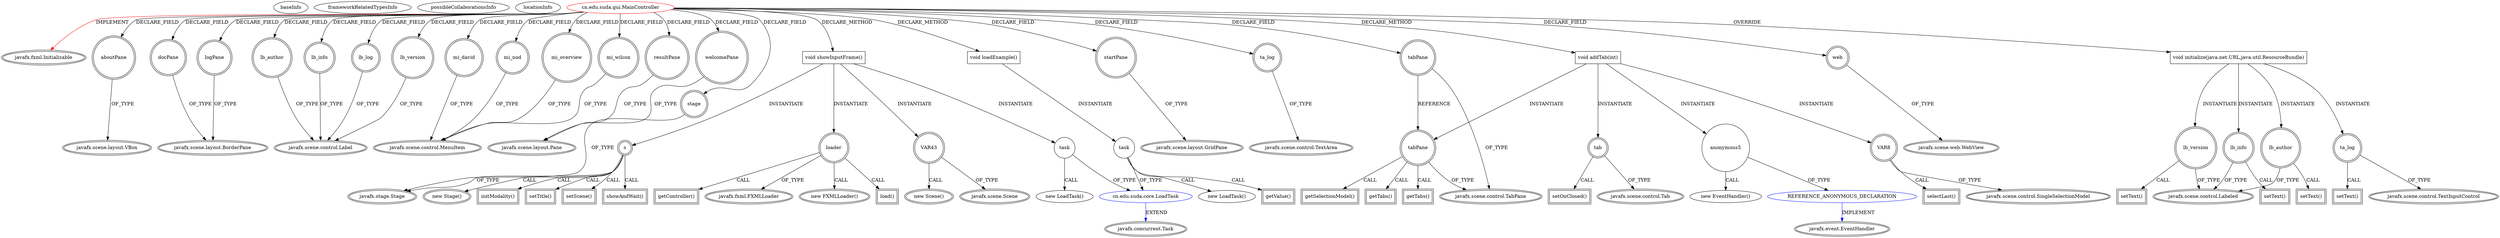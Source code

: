 digraph {
baseInfo[graphId=4832,category="extension_graph",isAnonymous=false,possibleRelation=true]
frameworkRelatedTypesInfo[0="javafx.fxml.Initializable"]
possibleCollaborationsInfo[0="4832~CLIENT_METHOD_DECLARATION-INSTANTIATION-CLIENT_METHOD_DECLARATION-INSTANTIATION-~javafx.fxml.Initializable ~javafx.concurrent.Task ~false~false",1="4832~CLIENT_METHOD_DECLARATION-INSTANTIATION-~javafx.fxml.Initializable ~javafx.event.EventHandler ~false~true"]
locationInfo[projectName="wwtg99-POMA",filePath="/wwtg99-POMA/POMA-master/src/cn/edu/suda/gui/MainController.java",contextSignature="MainController",graphId="4832"]
0[label="cn.edu.suda.gui.MainController",vertexType="ROOT_CLIENT_CLASS_DECLARATION",isFrameworkType=false,color=red]
1[label="javafx.fxml.Initializable",vertexType="FRAMEWORK_INTERFACE_TYPE",isFrameworkType=true,peripheries=2]
2[label="aboutPane",vertexType="FIELD_DECLARATION",isFrameworkType=true,peripheries=2,shape=circle]
3[label="javafx.scene.layout.VBox",vertexType="FRAMEWORK_CLASS_TYPE",isFrameworkType=true,peripheries=2]
4[label="docPane",vertexType="FIELD_DECLARATION",isFrameworkType=true,peripheries=2,shape=circle]
5[label="javafx.scene.layout.BorderPane",vertexType="FRAMEWORK_CLASS_TYPE",isFrameworkType=true,peripheries=2]
6[label="lb_author",vertexType="FIELD_DECLARATION",isFrameworkType=true,peripheries=2,shape=circle]
7[label="javafx.scene.control.Label",vertexType="FRAMEWORK_CLASS_TYPE",isFrameworkType=true,peripheries=2]
8[label="lb_info",vertexType="FIELD_DECLARATION",isFrameworkType=true,peripheries=2,shape=circle]
10[label="lb_log",vertexType="FIELD_DECLARATION",isFrameworkType=true,peripheries=2,shape=circle]
12[label="lb_version",vertexType="FIELD_DECLARATION",isFrameworkType=true,peripheries=2,shape=circle]
14[label="logPane",vertexType="FIELD_DECLARATION",isFrameworkType=true,peripheries=2,shape=circle]
16[label="mi_david",vertexType="FIELD_DECLARATION",isFrameworkType=true,peripheries=2,shape=circle]
17[label="javafx.scene.control.MenuItem",vertexType="FRAMEWORK_CLASS_TYPE",isFrameworkType=true,peripheries=2]
18[label="mi_nod",vertexType="FIELD_DECLARATION",isFrameworkType=true,peripheries=2,shape=circle]
20[label="mi_overview",vertexType="FIELD_DECLARATION",isFrameworkType=true,peripheries=2,shape=circle]
22[label="mi_wilcox",vertexType="FIELD_DECLARATION",isFrameworkType=true,peripheries=2,shape=circle]
24[label="resultPane",vertexType="FIELD_DECLARATION",isFrameworkType=true,peripheries=2,shape=circle]
25[label="javafx.scene.layout.Pane",vertexType="FRAMEWORK_CLASS_TYPE",isFrameworkType=true,peripheries=2]
26[label="stage",vertexType="FIELD_DECLARATION",isFrameworkType=true,peripheries=2,shape=circle]
27[label="javafx.stage.Stage",vertexType="FRAMEWORK_CLASS_TYPE",isFrameworkType=true,peripheries=2]
28[label="startPane",vertexType="FIELD_DECLARATION",isFrameworkType=true,peripheries=2,shape=circle]
29[label="javafx.scene.layout.GridPane",vertexType="FRAMEWORK_CLASS_TYPE",isFrameworkType=true,peripheries=2]
30[label="ta_log",vertexType="FIELD_DECLARATION",isFrameworkType=true,peripheries=2,shape=circle]
31[label="javafx.scene.control.TextArea",vertexType="FRAMEWORK_CLASS_TYPE",isFrameworkType=true,peripheries=2]
32[label="tabPane",vertexType="FIELD_DECLARATION",isFrameworkType=true,peripheries=2,shape=circle]
33[label="javafx.scene.control.TabPane",vertexType="FRAMEWORK_CLASS_TYPE",isFrameworkType=true,peripheries=2]
34[label="web",vertexType="FIELD_DECLARATION",isFrameworkType=true,peripheries=2,shape=circle]
35[label="javafx.scene.web.WebView",vertexType="FRAMEWORK_CLASS_TYPE",isFrameworkType=true,peripheries=2]
36[label="welcomePane",vertexType="FIELD_DECLARATION",isFrameworkType=true,peripheries=2,shape=circle]
38[label="void initialize(java.net.URL,java.util.ResourceBundle)",vertexType="OVERRIDING_METHOD_DECLARATION",isFrameworkType=false,shape=box]
39[label="lb_info",vertexType="VARIABLE_EXPRESION",isFrameworkType=true,peripheries=2,shape=circle]
41[label="javafx.scene.control.Labeled",vertexType="FRAMEWORK_CLASS_TYPE",isFrameworkType=true,peripheries=2]
40[label="setText()",vertexType="INSIDE_CALL",isFrameworkType=true,peripheries=2,shape=box]
42[label="lb_version",vertexType="VARIABLE_EXPRESION",isFrameworkType=true,peripheries=2,shape=circle]
43[label="setText()",vertexType="INSIDE_CALL",isFrameworkType=true,peripheries=2,shape=box]
45[label="lb_author",vertexType="VARIABLE_EXPRESION",isFrameworkType=true,peripheries=2,shape=circle]
46[label="setText()",vertexType="INSIDE_CALL",isFrameworkType=true,peripheries=2,shape=box]
48[label="ta_log",vertexType="VARIABLE_EXPRESION",isFrameworkType=true,peripheries=2,shape=circle]
50[label="javafx.scene.control.TextInputControl",vertexType="FRAMEWORK_CLASS_TYPE",isFrameworkType=true,peripheries=2]
49[label="setText()",vertexType="INSIDE_CALL",isFrameworkType=true,peripheries=2,shape=box]
51[label="void addTab(int)",vertexType="CLIENT_METHOD_DECLARATION",isFrameworkType=false,shape=box]
52[label="tab",vertexType="VARIABLE_EXPRESION",isFrameworkType=true,peripheries=2,shape=circle]
54[label="javafx.scene.control.Tab",vertexType="FRAMEWORK_CLASS_TYPE",isFrameworkType=true,peripheries=2]
53[label="setOnClosed()",vertexType="INSIDE_CALL",isFrameworkType=true,peripheries=2,shape=box]
56[label="anonymous5",vertexType="VARIABLE_EXPRESION",isFrameworkType=false,shape=circle]
57[label="REFERENCE_ANONYMOUS_DECLARATION",vertexType="REFERENCE_ANONYMOUS_DECLARATION",isFrameworkType=false,color=blue]
58[label="javafx.event.EventHandler",vertexType="FRAMEWORK_INTERFACE_TYPE",isFrameworkType=true,peripheries=2]
55[label="new EventHandler()",vertexType="CONSTRUCTOR_CALL",isFrameworkType=false]
59[label="tabPane",vertexType="VARIABLE_EXPRESION",isFrameworkType=true,peripheries=2,shape=circle]
60[label="getTabs()",vertexType="INSIDE_CALL",isFrameworkType=true,peripheries=2,shape=box]
63[label="getTabs()",vertexType="INSIDE_CALL",isFrameworkType=true,peripheries=2,shape=box]
64[label="VAR8",vertexType="VARIABLE_EXPRESION",isFrameworkType=true,peripheries=2,shape=circle]
66[label="javafx.scene.control.SingleSelectionModel",vertexType="FRAMEWORK_CLASS_TYPE",isFrameworkType=true,peripheries=2]
65[label="selectLast()",vertexType="INSIDE_CALL",isFrameworkType=true,peripheries=2,shape=box]
68[label="getSelectionModel()",vertexType="INSIDE_CALL",isFrameworkType=true,peripheries=2,shape=box]
175[label="void showInputFrame()",vertexType="CLIENT_METHOD_DECLARATION",isFrameworkType=false,shape=box]
177[label="loader",vertexType="VARIABLE_EXPRESION",isFrameworkType=true,peripheries=2,shape=circle]
178[label="javafx.fxml.FXMLLoader",vertexType="FRAMEWORK_CLASS_TYPE",isFrameworkType=true,peripheries=2]
176[label="new FXMLLoader()",vertexType="CONSTRUCTOR_CALL",isFrameworkType=true,peripheries=2]
180[label="load()",vertexType="INSIDE_CALL",isFrameworkType=true,peripheries=2,shape=box]
182[label="s",vertexType="VARIABLE_EXPRESION",isFrameworkType=true,peripheries=2,shape=circle]
181[label="new Stage()",vertexType="CONSTRUCTOR_CALL",isFrameworkType=true,peripheries=2]
185[label="initModality()",vertexType="INSIDE_CALL",isFrameworkType=true,peripheries=2,shape=box]
187[label="getController()",vertexType="INSIDE_CALL",isFrameworkType=true,peripheries=2,shape=box]
189[label="setTitle()",vertexType="INSIDE_CALL",isFrameworkType=true,peripheries=2,shape=box]
191[label="setScene()",vertexType="INSIDE_CALL",isFrameworkType=true,peripheries=2,shape=box]
193[label="VAR43",vertexType="VARIABLE_EXPRESION",isFrameworkType=true,peripheries=2,shape=circle]
194[label="javafx.scene.Scene",vertexType="FRAMEWORK_CLASS_TYPE",isFrameworkType=true,peripheries=2]
192[label="new Scene()",vertexType="CONSTRUCTOR_CALL",isFrameworkType=true,peripheries=2]
196[label="showAndWait()",vertexType="INSIDE_CALL",isFrameworkType=true,peripheries=2,shape=box]
198[label="task",vertexType="VARIABLE_EXPRESION",isFrameworkType=false,shape=circle]
199[label="cn.edu.suda.core.LoadTask",vertexType="REFERENCE_CLIENT_CLASS_DECLARATION",isFrameworkType=false,color=blue]
200[label="javafx.concurrent.Task",vertexType="FRAMEWORK_CLASS_TYPE",isFrameworkType=true,peripheries=2]
197[label="new LoadTask()",vertexType="CONSTRUCTOR_CALL",isFrameworkType=false]
221[label="void loadExample()",vertexType="CLIENT_METHOD_DECLARATION",isFrameworkType=false,shape=box]
223[label="task",vertexType="VARIABLE_EXPRESION",isFrameworkType=false,shape=circle]
222[label="new LoadTask()",vertexType="CONSTRUCTOR_CALL",isFrameworkType=false]
226[label="getValue()",vertexType="INSIDE_CALL",isFrameworkType=true,peripheries=2,shape=box]
0->1[label="IMPLEMENT",color=red]
0->2[label="DECLARE_FIELD"]
2->3[label="OF_TYPE"]
0->4[label="DECLARE_FIELD"]
4->5[label="OF_TYPE"]
0->6[label="DECLARE_FIELD"]
6->7[label="OF_TYPE"]
0->8[label="DECLARE_FIELD"]
8->7[label="OF_TYPE"]
0->10[label="DECLARE_FIELD"]
10->7[label="OF_TYPE"]
0->12[label="DECLARE_FIELD"]
12->7[label="OF_TYPE"]
0->14[label="DECLARE_FIELD"]
14->5[label="OF_TYPE"]
0->16[label="DECLARE_FIELD"]
16->17[label="OF_TYPE"]
0->18[label="DECLARE_FIELD"]
18->17[label="OF_TYPE"]
0->20[label="DECLARE_FIELD"]
20->17[label="OF_TYPE"]
0->22[label="DECLARE_FIELD"]
22->17[label="OF_TYPE"]
0->24[label="DECLARE_FIELD"]
24->25[label="OF_TYPE"]
0->26[label="DECLARE_FIELD"]
26->27[label="OF_TYPE"]
0->28[label="DECLARE_FIELD"]
28->29[label="OF_TYPE"]
0->30[label="DECLARE_FIELD"]
30->31[label="OF_TYPE"]
0->32[label="DECLARE_FIELD"]
32->33[label="OF_TYPE"]
0->34[label="DECLARE_FIELD"]
34->35[label="OF_TYPE"]
0->36[label="DECLARE_FIELD"]
36->25[label="OF_TYPE"]
0->38[label="OVERRIDE"]
38->39[label="INSTANTIATE"]
39->41[label="OF_TYPE"]
39->40[label="CALL"]
38->42[label="INSTANTIATE"]
42->41[label="OF_TYPE"]
42->43[label="CALL"]
38->45[label="INSTANTIATE"]
45->41[label="OF_TYPE"]
45->46[label="CALL"]
38->48[label="INSTANTIATE"]
48->50[label="OF_TYPE"]
48->49[label="CALL"]
0->51[label="DECLARE_METHOD"]
51->52[label="INSTANTIATE"]
52->54[label="OF_TYPE"]
52->53[label="CALL"]
51->56[label="INSTANTIATE"]
57->58[label="IMPLEMENT",color=blue]
56->57[label="OF_TYPE"]
56->55[label="CALL"]
51->59[label="INSTANTIATE"]
32->59[label="REFERENCE"]
59->33[label="OF_TYPE"]
59->60[label="CALL"]
59->63[label="CALL"]
51->64[label="INSTANTIATE"]
64->66[label="OF_TYPE"]
64->65[label="CALL"]
59->68[label="CALL"]
0->175[label="DECLARE_METHOD"]
175->177[label="INSTANTIATE"]
177->178[label="OF_TYPE"]
177->176[label="CALL"]
177->180[label="CALL"]
175->182[label="INSTANTIATE"]
182->27[label="OF_TYPE"]
182->181[label="CALL"]
182->185[label="CALL"]
177->187[label="CALL"]
182->189[label="CALL"]
182->191[label="CALL"]
175->193[label="INSTANTIATE"]
193->194[label="OF_TYPE"]
193->192[label="CALL"]
182->196[label="CALL"]
175->198[label="INSTANTIATE"]
199->200[label="EXTEND",color=blue]
198->199[label="OF_TYPE"]
198->197[label="CALL"]
0->221[label="DECLARE_METHOD"]
221->223[label="INSTANTIATE"]
223->199[label="OF_TYPE"]
223->222[label="CALL"]
223->226[label="CALL"]
}
